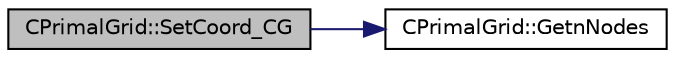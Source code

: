 digraph "CPrimalGrid::SetCoord_CG"
{
 // LATEX_PDF_SIZE
  edge [fontname="Helvetica",fontsize="10",labelfontname="Helvetica",labelfontsize="10"];
  node [fontname="Helvetica",fontsize="10",shape=record];
  rankdir="LR";
  Node1 [label="CPrimalGrid::SetCoord_CG",height=0.2,width=0.4,color="black", fillcolor="grey75", style="filled", fontcolor="black",tooltip="Set the center of gravity of an element (including edges)."];
  Node1 -> Node2 [color="midnightblue",fontsize="10",style="solid",fontname="Helvetica"];
  Node2 [label="CPrimalGrid::GetnNodes",height=0.2,width=0.4,color="black", fillcolor="white", style="filled",URL="$classCPrimalGrid.html#ad07e4929bb7093fd08f1314a57739cce",tooltip="Get number of nodes of the element."];
}
